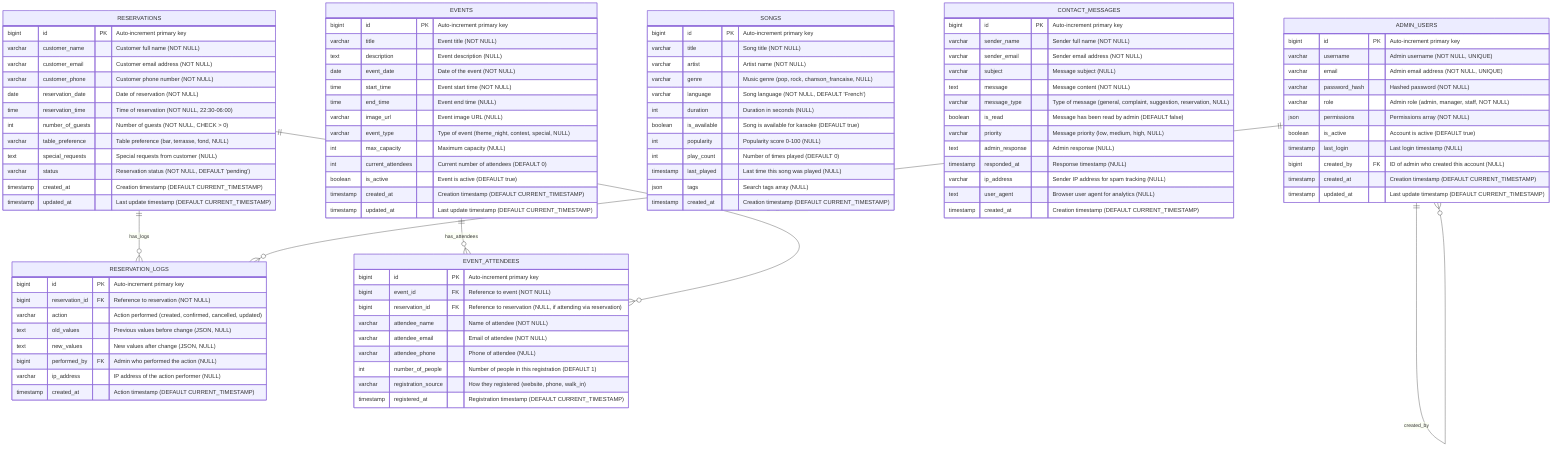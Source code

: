 erDiagram
    %% ER Diagram - Base de Données Relationnelle Bar Karaoké Paris 9ème
    
    %% ===== TABLE RESERVATIONS =====
    RESERVATIONS {
        bigint id PK "Auto-increment primary key"
        varchar customer_name "Customer full name (NOT NULL)"
        varchar customer_email "Customer email address (NOT NULL)"
        varchar customer_phone "Customer phone number (NOT NULL)"
        date reservation_date "Date of reservation (NOT NULL)"
        time reservation_time "Time of reservation (NOT NULL, 22:30-06:00)"
        int number_of_guests "Number of guests (NOT NULL, CHECK > 0)"
        varchar table_preference "Table preference (bar, terrasse, fond, NULL)"
        text special_requests "Special requests from customer (NULL)"
        varchar status "Reservation status (NOT NULL, DEFAULT 'pending')"
        timestamp created_at "Creation timestamp (DEFAULT CURRENT_TIMESTAMP)"
        timestamp updated_at "Last update timestamp (DEFAULT CURRENT_TIMESTAMP)"
    }
    
    %% ===== TABLE EVENTS =====
    EVENTS {
        bigint id PK "Auto-increment primary key"
        varchar title "Event title (NOT NULL)"
        text description "Event description (NULL)"
        date event_date "Date of the event (NOT NULL)"
        time start_time "Event start time (NOT NULL)"
        time end_time "Event end time (NULL)"
        varchar image_url "Event image URL (NULL)"
        varchar event_type "Type of event (theme_night, contest, special, NULL)"
        int max_capacity "Maximum capacity (NULL)"
        int current_attendees "Current number of attendees (DEFAULT 0)"
        boolean is_active "Event is active (DEFAULT true)"
        timestamp created_at "Creation timestamp (DEFAULT CURRENT_TIMESTAMP)"
        timestamp updated_at "Last update timestamp (DEFAULT CURRENT_TIMESTAMP)"
    }
    
    %% ===== TABLE SONGS =====
    SONGS {
        bigint id PK "Auto-increment primary key"
        varchar title "Song title (NOT NULL)"
        varchar artist "Artist name (NOT NULL)"
        varchar genre "Music genre (pop, rock, chanson_francaise, NULL)"
        varchar language "Song language (NOT NULL, DEFAULT 'French')"
        int duration "Duration in seconds (NULL)"
        boolean is_available "Song is available for karaoke (DEFAULT true)"
        int popularity "Popularity score 0-100 (NULL)"
        int play_count "Number of times played (DEFAULT 0)"
        timestamp last_played "Last time this song was played (NULL)"
        json tags "Search tags array (NULL)"
        timestamp created_at "Creation timestamp (DEFAULT CURRENT_TIMESTAMP)"
    }
    
    %% ===== TABLE CONTACT_MESSAGES =====
    CONTACT_MESSAGES {
        bigint id PK "Auto-increment primary key"
        varchar sender_name "Sender full name (NOT NULL)"
        varchar sender_email "Sender email address (NOT NULL)"
        varchar subject "Message subject (NULL)"
        text message "Message content (NOT NULL)"
        varchar message_type "Type of message (general, complaint, suggestion, reservation, NULL)"
        boolean is_read "Message has been read by admin (DEFAULT false)"
        varchar priority "Message priority (low, medium, high, NULL)"
        text admin_response "Admin response (NULL)"
        timestamp responded_at "Response timestamp (NULL)"
        varchar ip_address "Sender IP address for spam tracking (NULL)"
        text user_agent "Browser user agent for analytics (NULL)"
        timestamp created_at "Creation timestamp (DEFAULT CURRENT_TIMESTAMP)"
    }
    
    %% ===== TABLE ADMIN_USERS =====
    ADMIN_USERS {
        bigint id PK "Auto-increment primary key"
        varchar username "Admin username (NOT NULL, UNIQUE)"
        varchar email "Admin email address (NOT NULL, UNIQUE)"
        varchar password_hash "Hashed password (NOT NULL)"
        varchar role "Admin role (admin, manager, staff, NOT NULL)"
        json permissions "Permissions array (NOT NULL)"
        boolean is_active "Account is active (DEFAULT true)"
        timestamp last_login "Last login timestamp (NULL)"
        bigint created_by FK "ID of admin who created this account (NULL)"
        timestamp created_at "Creation timestamp (DEFAULT CURRENT_TIMESTAMP)"
        timestamp updated_at "Last update timestamp (DEFAULT CURRENT_TIMESTAMP)"
    }
    
    %% ===== TABLE RESERVATION_LOGS =====
    RESERVATION_LOGS {
        bigint id PK "Auto-increment primary key"
        bigint reservation_id FK "Reference to reservation (NOT NULL)"
        varchar action "Action performed (created, confirmed, cancelled, updated)"
        text old_values "Previous values before change (JSON, NULL)"
        text new_values "New values after change (JSON, NULL)"
        bigint performed_by FK "Admin who performed the action (NULL)"
        varchar ip_address "IP address of the action performer (NULL)"
        timestamp created_at "Action timestamp (DEFAULT CURRENT_TIMESTAMP)"
    }
    
    %% ===== TABLE EVENT_ATTENDEES =====
    EVENT_ATTENDEES {
        bigint id PK "Auto-increment primary key"
        bigint event_id FK "Reference to event (NOT NULL)"
        bigint reservation_id FK "Reference to reservation (NULL, if attending via reservation)"
        varchar attendee_name "Name of attendee (NOT NULL)"
        varchar attendee_email "Email of attendee (NOT NULL)"
        varchar attendee_phone "Phone of attendee (NULL)"
        int number_of_people "Number of people in this registration (DEFAULT 1)"
        varchar registration_source "How they registered (website, phone, walk_in)"
        timestamp registered_at "Registration timestamp (DEFAULT CURRENT_TIMESTAMP)"
    }
    
    %% ===== RELATIONSHIPS =====
    
    %% Admin user self-reference
    ADMIN_USERS ||--o{ ADMIN_USERS : "created_by"
    
    %% Reservation logs
    RESERVATIONS ||--o{ RESERVATION_LOGS : "has_logs"
    ADMIN_USERS ||--o{ RESERVATION_LOGS : "performed_by"
    
    %% Event attendees
    EVENTS ||--o{ EVENT_ATTENDEES : "has_attendees"
    RESERVATIONS ||--o{ EVENT_ATTENDEES : "may_attend_via_reservation"
    
    %% Note: No direct relationships between main entities
    %% This allows for flexible, independent management of each domain